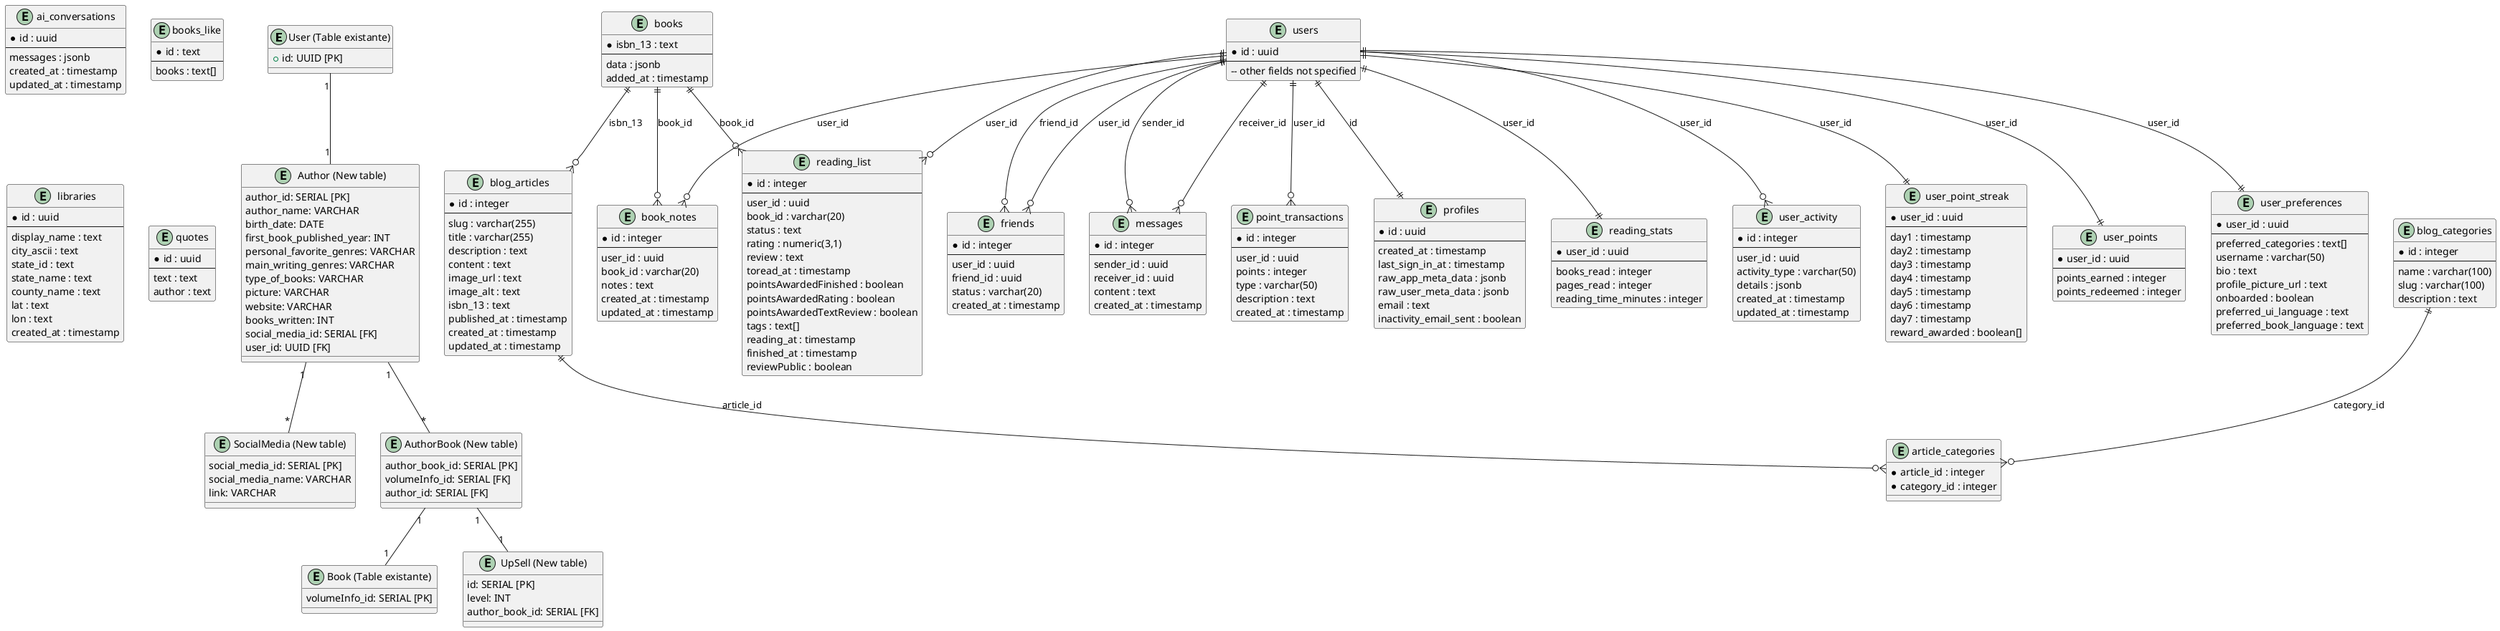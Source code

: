@startuml
entity "User (Table existante)" as User {
    + id: UUID [PK]
}

entity "Author (New table)" as Author {
    author_id: SERIAL [PK]
    author_name: VARCHAR
    birth_date: DATE
    first_book_published_year: INT
    personal_favorite_genres: VARCHAR
    main_writing_genres: VARCHAR
    type_of_books: VARCHAR
    picture: VARCHAR
    website: VARCHAR
    books_written: INT
    social_media_id: SERIAL [FK]
    user_id: UUID [FK]
}

entity "SocialMedia (New table)" as SocialMedia {
    social_media_id: SERIAL [PK]
    social_media_name: VARCHAR
    link: VARCHAR
}

entity "AuthorBook (New table)" as AuthorBook {
    author_book_id: SERIAL [PK]
    volumeInfo_id: SERIAL [FK]
    author_id: SERIAL [FK]
}

entity "Book (Table existante)" as Book {
    volumeInfo_id: SERIAL [PK]
} 

entity "UpSell (New table)" as UpSell {
    id: SERIAL [PK]
    level: INT
    author_book_id: SERIAL [FK]
}

User "1" -- "1" Author
Author "1" -- "*"  SocialMedia
Author "1" -- "*" AuthorBook
AuthorBook "1" -- "1" Book
AuthorBook "1" -- "1" UpSell

' Entities

entity "ai_conversations" {
  * id : uuid
  --
  messages : jsonb
  created_at : timestamp
  updated_at : timestamp
}

entity "article_categories" {
  * article_id : integer
  * category_id : integer
}

entity "blog_articles" {
  * id : integer
  --
  slug : varchar(255)
  title : varchar(255)
  description : text
  content : text
  image_url : text
  image_alt : text
  isbn_13 : text
  published_at : timestamp
  created_at : timestamp
  updated_at : timestamp
}

entity "blog_categories" {
  * id : integer
  --
  name : varchar(100)
  slug : varchar(100)
  description : text
}

entity "book_notes" {
  * id : integer
  --
  user_id : uuid
  book_id : varchar(20)
  notes : text
  created_at : timestamp
  updated_at : timestamp
}

entity "books" {
  * isbn_13 : text
  --
  data : jsonb
  added_at : timestamp
}

entity "books_like" {
  * id : text
  --
  books : text[]
}

entity "friends" {
  * id : integer
  --
  user_id : uuid
  friend_id : uuid
  status : varchar(20)
  created_at : timestamp
}

entity "libraries" {
  * id : uuid
  --
  display_name : text
  city_ascii : text
  state_id : text
  state_name : text
  county_name : text
  lat : text
  lon : text
  created_at : timestamp
}

entity "messages" {
  * id : integer
  --
  sender_id : uuid
  receiver_id : uuid
  content : text
  created_at : timestamp
}

entity "point_transactions" {
  * id : integer
  --
  user_id : uuid
  points : integer
  type : varchar(50)
  description : text
  created_at : timestamp
}

entity "profiles" {
  * id : uuid
  --
  created_at : timestamp
  last_sign_in_at : timestamp
  raw_app_meta_data : jsonb
  raw_user_meta_data : jsonb
  email : text
  inactivity_email_sent : boolean
}

entity "quotes" {
  * id : uuid
  --
  text : text
  author : text
}

entity "reading_list" {
  * id : integer
  --
  user_id : uuid
  book_id : varchar(20)
  status : text
  rating : numeric(3,1)
  review : text
  toread_at : timestamp
  pointsAwardedFinished : boolean
  pointsAwardedRating : boolean
  pointsAwardedTextReview : boolean
  tags : text[]
  reading_at : timestamp
  finished_at : timestamp
  reviewPublic : boolean
}

entity "reading_stats" {
  * user_id : uuid
  --
  books_read : integer
  pages_read : integer
  reading_time_minutes : integer
}

entity "user_activity" {
  * id : integer
  --
  user_id : uuid
  activity_type : varchar(50)
  details : jsonb
  created_at : timestamp
  updated_at : timestamp
}

entity "user_point_streak" {
  * user_id : uuid
  --
  day1 : timestamp
  day2 : timestamp
  day3 : timestamp
  day4 : timestamp
  day5 : timestamp
  day6 : timestamp
  day7 : timestamp
  reward_awarded : boolean[]
}

entity "user_points" {
  * user_id : uuid
  --
  points_earned : integer
  points_redeemed : integer
}

entity "user_preferences" {
  * user_id : uuid
  --
  preferred_categories : text[]
  username : varchar(50)
  bio : text
  profile_picture_url : text
  onboarded : boolean
  preferred_ui_language : text
  preferred_book_language : text
}

entity "users" as auth_users {
  * id : uuid
  --
  -- other fields not specified
}

' Relationships

auth_users ||--o{ book_notes : "user_id"

books ||--o{ book_notes : "book_id"

books ||--o{ reading_list : "book_id"

auth_users ||--|| profiles : "id"

auth_users ||--|| reading_stats : "user_id"

auth_users ||--|| user_point_streak : "user_id"

auth_users ||--|| user_points : "user_id"

auth_users ||--|| user_preferences : "user_id"

auth_users ||--o{ messages : "sender_id"

auth_users ||--o{ messages : "receiver_id"

auth_users ||--o{ friends : "user_id"

auth_users ||--o{ friends : "friend_id"

auth_users ||--o{ point_transactions : "user_id"

auth_users ||--o{ reading_list : "user_id"

auth_users ||--o{ user_activity : "user_id"

books ||--o{ blog_articles : "isbn_13"

blog_articles ||--o{ article_categories : "article_id"

blog_categories ||--o{ article_categories : "category_id"

@enduml